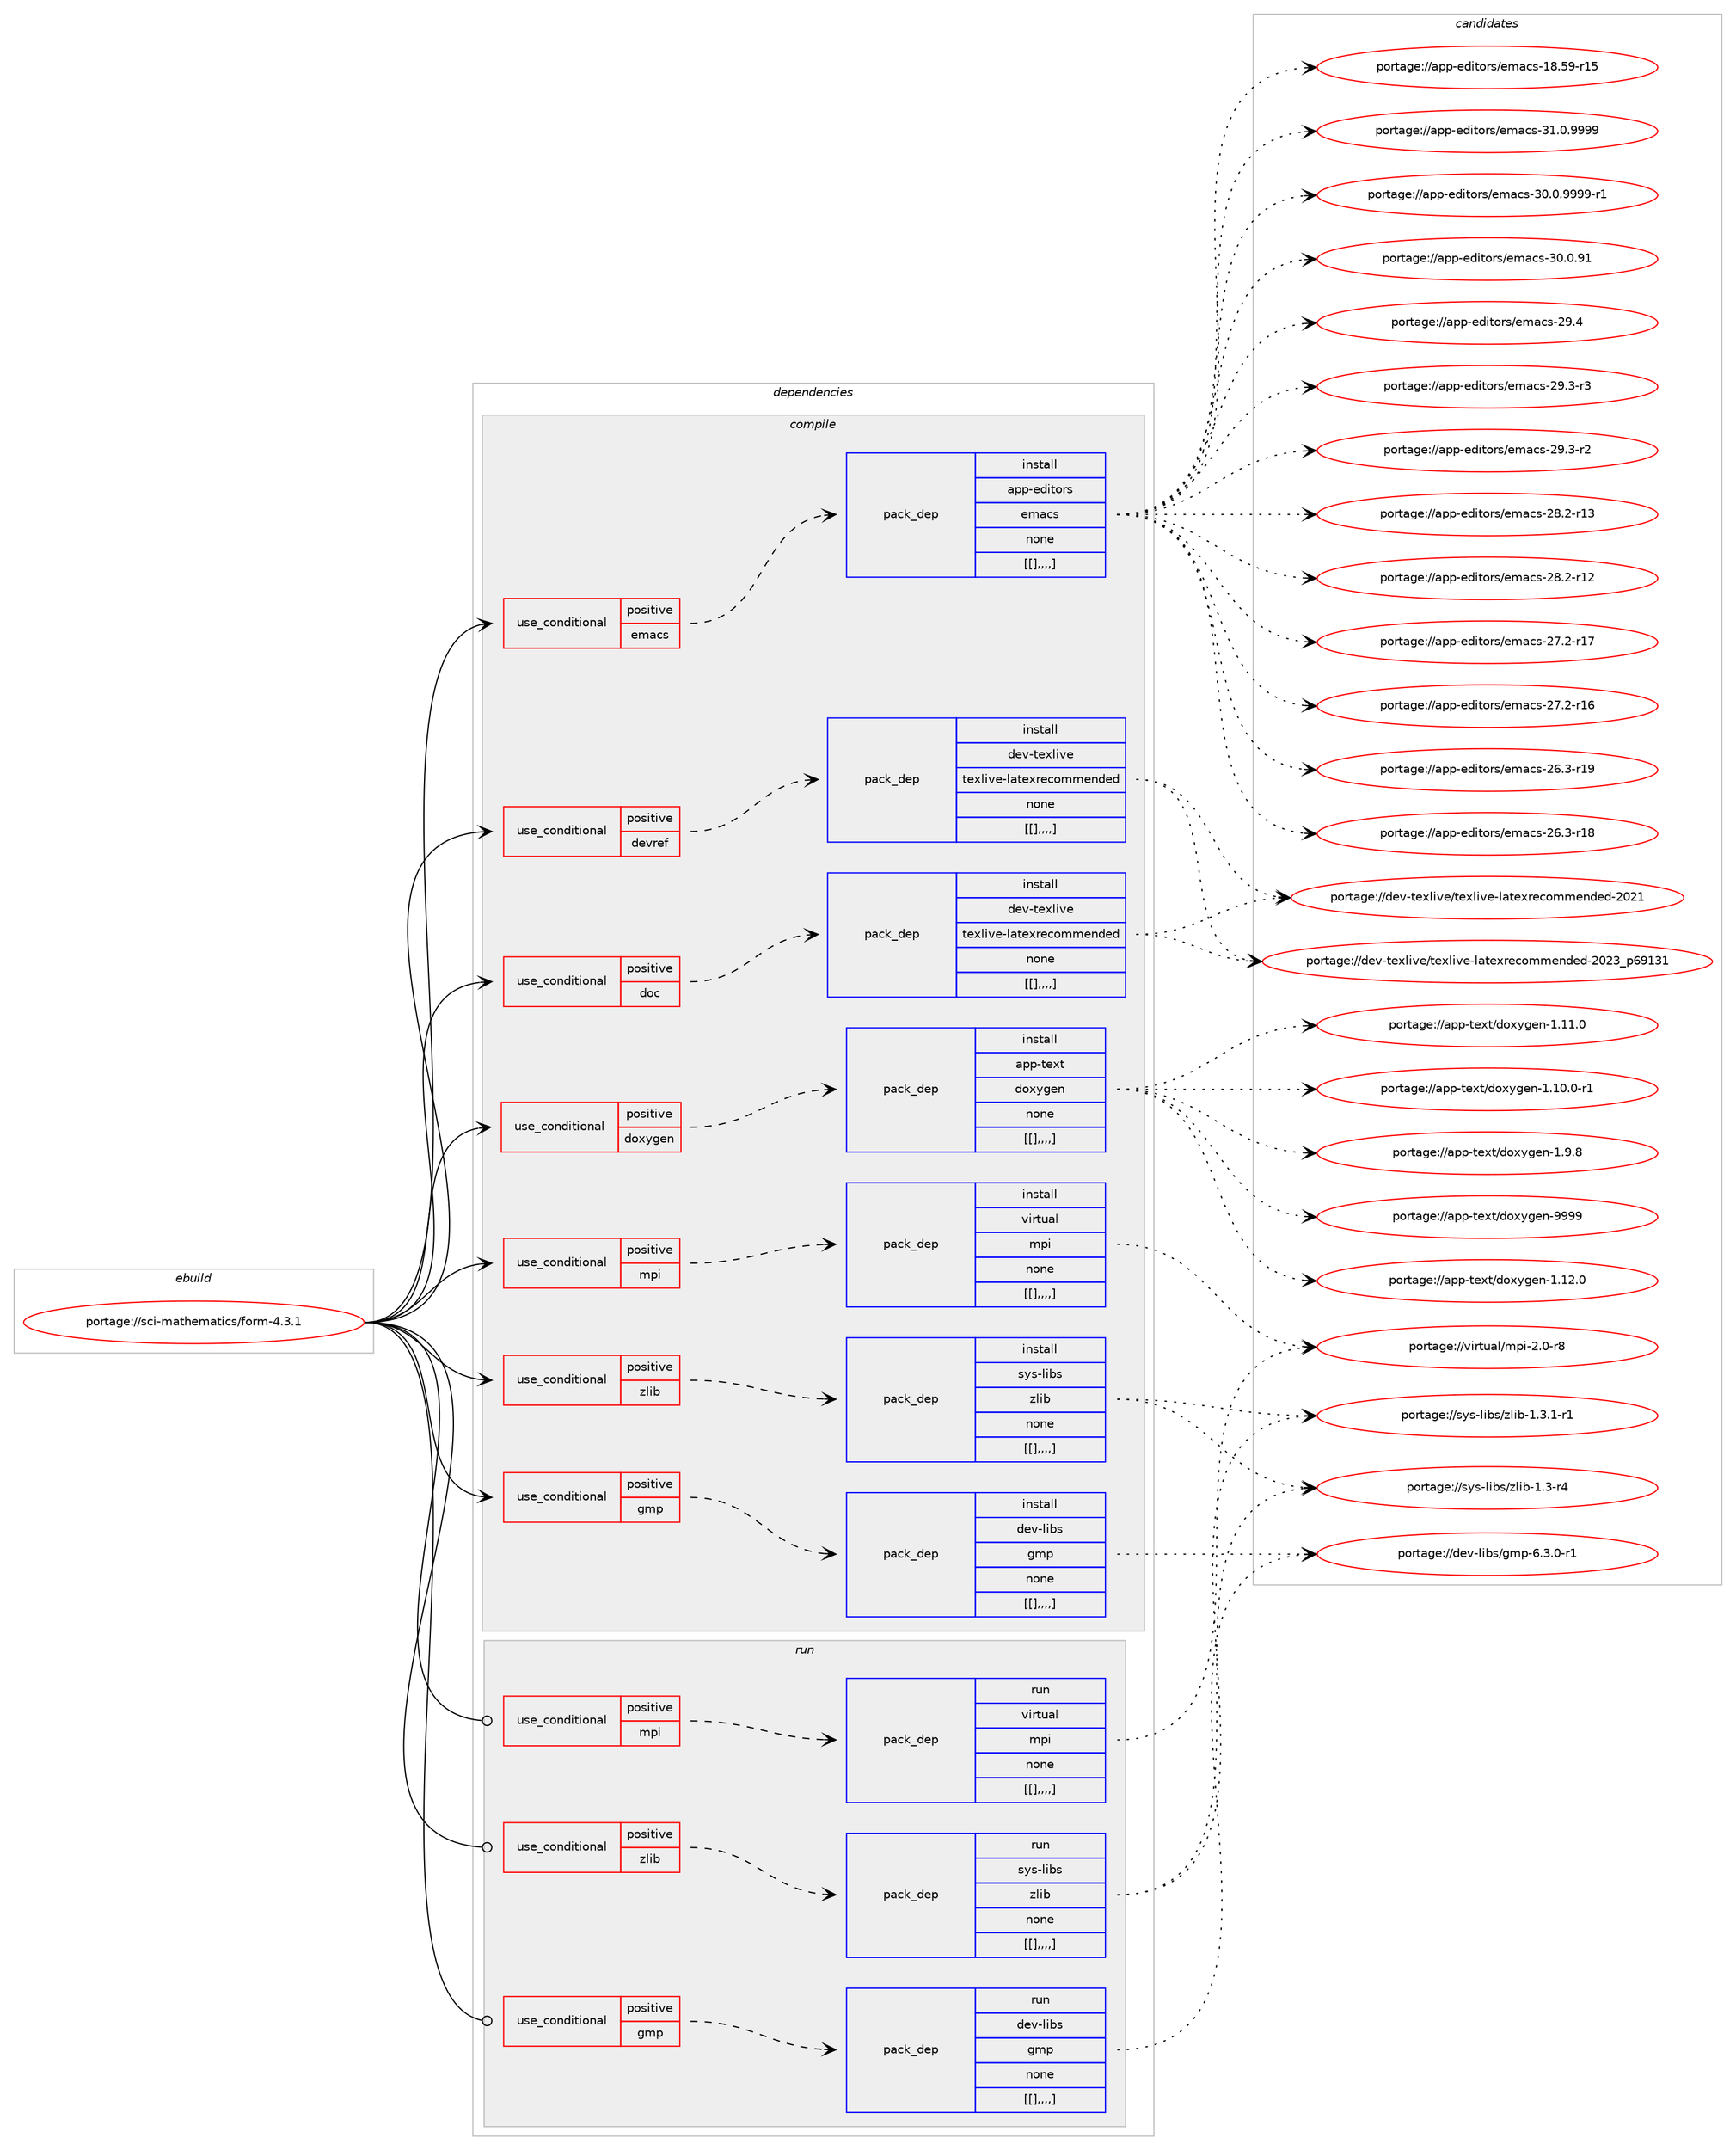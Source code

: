 digraph prolog {

# *************
# Graph options
# *************

newrank=true;
concentrate=true;
compound=true;
graph [rankdir=LR,fontname=Helvetica,fontsize=10,ranksep=1.5];#, ranksep=2.5, nodesep=0.2];
edge  [arrowhead=vee];
node  [fontname=Helvetica,fontsize=10];

# **********
# The ebuild
# **********

subgraph cluster_leftcol {
color=gray;
label=<<i>ebuild</i>>;
id [label="portage://sci-mathematics/form-4.3.1", color=red, width=4, href="../sci-mathematics/form-4.3.1.svg"];
}

# ****************
# The dependencies
# ****************

subgraph cluster_midcol {
color=gray;
label=<<i>dependencies</i>>;
subgraph cluster_compile {
fillcolor="#eeeeee";
style=filled;
label=<<i>compile</i>>;
subgraph cond112117 {
dependency423949 [label=<<TABLE BORDER="0" CELLBORDER="1" CELLSPACING="0" CELLPADDING="4"><TR><TD ROWSPAN="3" CELLPADDING="10">use_conditional</TD></TR><TR><TD>positive</TD></TR><TR><TD>devref</TD></TR></TABLE>>, shape=none, color=red];
subgraph pack308822 {
dependency423950 [label=<<TABLE BORDER="0" CELLBORDER="1" CELLSPACING="0" CELLPADDING="4" WIDTH="220"><TR><TD ROWSPAN="6" CELLPADDING="30">pack_dep</TD></TR><TR><TD WIDTH="110">install</TD></TR><TR><TD>dev-texlive</TD></TR><TR><TD>texlive-latexrecommended</TD></TR><TR><TD>none</TD></TR><TR><TD>[[],,,,]</TD></TR></TABLE>>, shape=none, color=blue];
}
dependency423949:e -> dependency423950:w [weight=20,style="dashed",arrowhead="vee"];
}
id:e -> dependency423949:w [weight=20,style="solid",arrowhead="vee"];
subgraph cond112118 {
dependency423951 [label=<<TABLE BORDER="0" CELLBORDER="1" CELLSPACING="0" CELLPADDING="4"><TR><TD ROWSPAN="3" CELLPADDING="10">use_conditional</TD></TR><TR><TD>positive</TD></TR><TR><TD>doc</TD></TR></TABLE>>, shape=none, color=red];
subgraph pack308823 {
dependency423952 [label=<<TABLE BORDER="0" CELLBORDER="1" CELLSPACING="0" CELLPADDING="4" WIDTH="220"><TR><TD ROWSPAN="6" CELLPADDING="30">pack_dep</TD></TR><TR><TD WIDTH="110">install</TD></TR><TR><TD>dev-texlive</TD></TR><TR><TD>texlive-latexrecommended</TD></TR><TR><TD>none</TD></TR><TR><TD>[[],,,,]</TD></TR></TABLE>>, shape=none, color=blue];
}
dependency423951:e -> dependency423952:w [weight=20,style="dashed",arrowhead="vee"];
}
id:e -> dependency423951:w [weight=20,style="solid",arrowhead="vee"];
subgraph cond112119 {
dependency423953 [label=<<TABLE BORDER="0" CELLBORDER="1" CELLSPACING="0" CELLPADDING="4"><TR><TD ROWSPAN="3" CELLPADDING="10">use_conditional</TD></TR><TR><TD>positive</TD></TR><TR><TD>doxygen</TD></TR></TABLE>>, shape=none, color=red];
subgraph pack308824 {
dependency423954 [label=<<TABLE BORDER="0" CELLBORDER="1" CELLSPACING="0" CELLPADDING="4" WIDTH="220"><TR><TD ROWSPAN="6" CELLPADDING="30">pack_dep</TD></TR><TR><TD WIDTH="110">install</TD></TR><TR><TD>app-text</TD></TR><TR><TD>doxygen</TD></TR><TR><TD>none</TD></TR><TR><TD>[[],,,,]</TD></TR></TABLE>>, shape=none, color=blue];
}
dependency423953:e -> dependency423954:w [weight=20,style="dashed",arrowhead="vee"];
}
id:e -> dependency423953:w [weight=20,style="solid",arrowhead="vee"];
subgraph cond112120 {
dependency423955 [label=<<TABLE BORDER="0" CELLBORDER="1" CELLSPACING="0" CELLPADDING="4"><TR><TD ROWSPAN="3" CELLPADDING="10">use_conditional</TD></TR><TR><TD>positive</TD></TR><TR><TD>emacs</TD></TR></TABLE>>, shape=none, color=red];
subgraph pack308825 {
dependency423956 [label=<<TABLE BORDER="0" CELLBORDER="1" CELLSPACING="0" CELLPADDING="4" WIDTH="220"><TR><TD ROWSPAN="6" CELLPADDING="30">pack_dep</TD></TR><TR><TD WIDTH="110">install</TD></TR><TR><TD>app-editors</TD></TR><TR><TD>emacs</TD></TR><TR><TD>none</TD></TR><TR><TD>[[],,,,]</TD></TR></TABLE>>, shape=none, color=blue];
}
dependency423955:e -> dependency423956:w [weight=20,style="dashed",arrowhead="vee"];
}
id:e -> dependency423955:w [weight=20,style="solid",arrowhead="vee"];
subgraph cond112121 {
dependency423957 [label=<<TABLE BORDER="0" CELLBORDER="1" CELLSPACING="0" CELLPADDING="4"><TR><TD ROWSPAN="3" CELLPADDING="10">use_conditional</TD></TR><TR><TD>positive</TD></TR><TR><TD>gmp</TD></TR></TABLE>>, shape=none, color=red];
subgraph pack308826 {
dependency423958 [label=<<TABLE BORDER="0" CELLBORDER="1" CELLSPACING="0" CELLPADDING="4" WIDTH="220"><TR><TD ROWSPAN="6" CELLPADDING="30">pack_dep</TD></TR><TR><TD WIDTH="110">install</TD></TR><TR><TD>dev-libs</TD></TR><TR><TD>gmp</TD></TR><TR><TD>none</TD></TR><TR><TD>[[],,,,]</TD></TR></TABLE>>, shape=none, color=blue];
}
dependency423957:e -> dependency423958:w [weight=20,style="dashed",arrowhead="vee"];
}
id:e -> dependency423957:w [weight=20,style="solid",arrowhead="vee"];
subgraph cond112122 {
dependency423959 [label=<<TABLE BORDER="0" CELLBORDER="1" CELLSPACING="0" CELLPADDING="4"><TR><TD ROWSPAN="3" CELLPADDING="10">use_conditional</TD></TR><TR><TD>positive</TD></TR><TR><TD>mpi</TD></TR></TABLE>>, shape=none, color=red];
subgraph pack308827 {
dependency423960 [label=<<TABLE BORDER="0" CELLBORDER="1" CELLSPACING="0" CELLPADDING="4" WIDTH="220"><TR><TD ROWSPAN="6" CELLPADDING="30">pack_dep</TD></TR><TR><TD WIDTH="110">install</TD></TR><TR><TD>virtual</TD></TR><TR><TD>mpi</TD></TR><TR><TD>none</TD></TR><TR><TD>[[],,,,]</TD></TR></TABLE>>, shape=none, color=blue];
}
dependency423959:e -> dependency423960:w [weight=20,style="dashed",arrowhead="vee"];
}
id:e -> dependency423959:w [weight=20,style="solid",arrowhead="vee"];
subgraph cond112123 {
dependency423961 [label=<<TABLE BORDER="0" CELLBORDER="1" CELLSPACING="0" CELLPADDING="4"><TR><TD ROWSPAN="3" CELLPADDING="10">use_conditional</TD></TR><TR><TD>positive</TD></TR><TR><TD>zlib</TD></TR></TABLE>>, shape=none, color=red];
subgraph pack308828 {
dependency423962 [label=<<TABLE BORDER="0" CELLBORDER="1" CELLSPACING="0" CELLPADDING="4" WIDTH="220"><TR><TD ROWSPAN="6" CELLPADDING="30">pack_dep</TD></TR><TR><TD WIDTH="110">install</TD></TR><TR><TD>sys-libs</TD></TR><TR><TD>zlib</TD></TR><TR><TD>none</TD></TR><TR><TD>[[],,,,]</TD></TR></TABLE>>, shape=none, color=blue];
}
dependency423961:e -> dependency423962:w [weight=20,style="dashed",arrowhead="vee"];
}
id:e -> dependency423961:w [weight=20,style="solid",arrowhead="vee"];
}
subgraph cluster_compileandrun {
fillcolor="#eeeeee";
style=filled;
label=<<i>compile and run</i>>;
}
subgraph cluster_run {
fillcolor="#eeeeee";
style=filled;
label=<<i>run</i>>;
subgraph cond112124 {
dependency423963 [label=<<TABLE BORDER="0" CELLBORDER="1" CELLSPACING="0" CELLPADDING="4"><TR><TD ROWSPAN="3" CELLPADDING="10">use_conditional</TD></TR><TR><TD>positive</TD></TR><TR><TD>gmp</TD></TR></TABLE>>, shape=none, color=red];
subgraph pack308829 {
dependency423964 [label=<<TABLE BORDER="0" CELLBORDER="1" CELLSPACING="0" CELLPADDING="4" WIDTH="220"><TR><TD ROWSPAN="6" CELLPADDING="30">pack_dep</TD></TR><TR><TD WIDTH="110">run</TD></TR><TR><TD>dev-libs</TD></TR><TR><TD>gmp</TD></TR><TR><TD>none</TD></TR><TR><TD>[[],,,,]</TD></TR></TABLE>>, shape=none, color=blue];
}
dependency423963:e -> dependency423964:w [weight=20,style="dashed",arrowhead="vee"];
}
id:e -> dependency423963:w [weight=20,style="solid",arrowhead="odot"];
subgraph cond112125 {
dependency423965 [label=<<TABLE BORDER="0" CELLBORDER="1" CELLSPACING="0" CELLPADDING="4"><TR><TD ROWSPAN="3" CELLPADDING="10">use_conditional</TD></TR><TR><TD>positive</TD></TR><TR><TD>mpi</TD></TR></TABLE>>, shape=none, color=red];
subgraph pack308830 {
dependency423966 [label=<<TABLE BORDER="0" CELLBORDER="1" CELLSPACING="0" CELLPADDING="4" WIDTH="220"><TR><TD ROWSPAN="6" CELLPADDING="30">pack_dep</TD></TR><TR><TD WIDTH="110">run</TD></TR><TR><TD>virtual</TD></TR><TR><TD>mpi</TD></TR><TR><TD>none</TD></TR><TR><TD>[[],,,,]</TD></TR></TABLE>>, shape=none, color=blue];
}
dependency423965:e -> dependency423966:w [weight=20,style="dashed",arrowhead="vee"];
}
id:e -> dependency423965:w [weight=20,style="solid",arrowhead="odot"];
subgraph cond112126 {
dependency423967 [label=<<TABLE BORDER="0" CELLBORDER="1" CELLSPACING="0" CELLPADDING="4"><TR><TD ROWSPAN="3" CELLPADDING="10">use_conditional</TD></TR><TR><TD>positive</TD></TR><TR><TD>zlib</TD></TR></TABLE>>, shape=none, color=red];
subgraph pack308831 {
dependency423968 [label=<<TABLE BORDER="0" CELLBORDER="1" CELLSPACING="0" CELLPADDING="4" WIDTH="220"><TR><TD ROWSPAN="6" CELLPADDING="30">pack_dep</TD></TR><TR><TD WIDTH="110">run</TD></TR><TR><TD>sys-libs</TD></TR><TR><TD>zlib</TD></TR><TR><TD>none</TD></TR><TR><TD>[[],,,,]</TD></TR></TABLE>>, shape=none, color=blue];
}
dependency423967:e -> dependency423968:w [weight=20,style="dashed",arrowhead="vee"];
}
id:e -> dependency423967:w [weight=20,style="solid",arrowhead="odot"];
}
}

# **************
# The candidates
# **************

subgraph cluster_choices {
rank=same;
color=gray;
label=<<i>candidates</i>>;

subgraph choice308822 {
color=black;
nodesep=1;
choice10010111845116101120108105118101471161011201081051181014510897116101120114101991111091091011101001011004550485051951125457495149 [label="portage://dev-texlive/texlive-latexrecommended-2023_p69131", color=red, width=4,href="../dev-texlive/texlive-latexrecommended-2023_p69131.svg"];
choice10010111845116101120108105118101471161011201081051181014510897116101120114101991111091091011101001011004550485049 [label="portage://dev-texlive/texlive-latexrecommended-2021", color=red, width=4,href="../dev-texlive/texlive-latexrecommended-2021.svg"];
dependency423950:e -> choice10010111845116101120108105118101471161011201081051181014510897116101120114101991111091091011101001011004550485051951125457495149:w [style=dotted,weight="100"];
dependency423950:e -> choice10010111845116101120108105118101471161011201081051181014510897116101120114101991111091091011101001011004550485049:w [style=dotted,weight="100"];
}
subgraph choice308823 {
color=black;
nodesep=1;
choice10010111845116101120108105118101471161011201081051181014510897116101120114101991111091091011101001011004550485051951125457495149 [label="portage://dev-texlive/texlive-latexrecommended-2023_p69131", color=red, width=4,href="../dev-texlive/texlive-latexrecommended-2023_p69131.svg"];
choice10010111845116101120108105118101471161011201081051181014510897116101120114101991111091091011101001011004550485049 [label="portage://dev-texlive/texlive-latexrecommended-2021", color=red, width=4,href="../dev-texlive/texlive-latexrecommended-2021.svg"];
dependency423952:e -> choice10010111845116101120108105118101471161011201081051181014510897116101120114101991111091091011101001011004550485051951125457495149:w [style=dotted,weight="100"];
dependency423952:e -> choice10010111845116101120108105118101471161011201081051181014510897116101120114101991111091091011101001011004550485049:w [style=dotted,weight="100"];
}
subgraph choice308824 {
color=black;
nodesep=1;
choice9711211245116101120116471001111201211031011104557575757 [label="portage://app-text/doxygen-9999", color=red, width=4,href="../app-text/doxygen-9999.svg"];
choice97112112451161011201164710011112012110310111045494649504648 [label="portage://app-text/doxygen-1.12.0", color=red, width=4,href="../app-text/doxygen-1.12.0.svg"];
choice97112112451161011201164710011112012110310111045494649494648 [label="portage://app-text/doxygen-1.11.0", color=red, width=4,href="../app-text/doxygen-1.11.0.svg"];
choice971121124511610112011647100111120121103101110454946494846484511449 [label="portage://app-text/doxygen-1.10.0-r1", color=red, width=4,href="../app-text/doxygen-1.10.0-r1.svg"];
choice971121124511610112011647100111120121103101110454946574656 [label="portage://app-text/doxygen-1.9.8", color=red, width=4,href="../app-text/doxygen-1.9.8.svg"];
dependency423954:e -> choice9711211245116101120116471001111201211031011104557575757:w [style=dotted,weight="100"];
dependency423954:e -> choice97112112451161011201164710011112012110310111045494649504648:w [style=dotted,weight="100"];
dependency423954:e -> choice97112112451161011201164710011112012110310111045494649494648:w [style=dotted,weight="100"];
dependency423954:e -> choice971121124511610112011647100111120121103101110454946494846484511449:w [style=dotted,weight="100"];
dependency423954:e -> choice971121124511610112011647100111120121103101110454946574656:w [style=dotted,weight="100"];
}
subgraph choice308825 {
color=black;
nodesep=1;
choice971121124510110010511611111411547101109979911545514946484657575757 [label="portage://app-editors/emacs-31.0.9999", color=red, width=4,href="../app-editors/emacs-31.0.9999.svg"];
choice9711211245101100105116111114115471011099799115455148464846575757574511449 [label="portage://app-editors/emacs-30.0.9999-r1", color=red, width=4,href="../app-editors/emacs-30.0.9999-r1.svg"];
choice97112112451011001051161111141154710110997991154551484648465749 [label="portage://app-editors/emacs-30.0.91", color=red, width=4,href="../app-editors/emacs-30.0.91.svg"];
choice97112112451011001051161111141154710110997991154550574652 [label="portage://app-editors/emacs-29.4", color=red, width=4,href="../app-editors/emacs-29.4.svg"];
choice971121124510110010511611111411547101109979911545505746514511451 [label="portage://app-editors/emacs-29.3-r3", color=red, width=4,href="../app-editors/emacs-29.3-r3.svg"];
choice971121124510110010511611111411547101109979911545505746514511450 [label="portage://app-editors/emacs-29.3-r2", color=red, width=4,href="../app-editors/emacs-29.3-r2.svg"];
choice97112112451011001051161111141154710110997991154550564650451144951 [label="portage://app-editors/emacs-28.2-r13", color=red, width=4,href="../app-editors/emacs-28.2-r13.svg"];
choice97112112451011001051161111141154710110997991154550564650451144950 [label="portage://app-editors/emacs-28.2-r12", color=red, width=4,href="../app-editors/emacs-28.2-r12.svg"];
choice97112112451011001051161111141154710110997991154550554650451144955 [label="portage://app-editors/emacs-27.2-r17", color=red, width=4,href="../app-editors/emacs-27.2-r17.svg"];
choice97112112451011001051161111141154710110997991154550554650451144954 [label="portage://app-editors/emacs-27.2-r16", color=red, width=4,href="../app-editors/emacs-27.2-r16.svg"];
choice97112112451011001051161111141154710110997991154550544651451144957 [label="portage://app-editors/emacs-26.3-r19", color=red, width=4,href="../app-editors/emacs-26.3-r19.svg"];
choice97112112451011001051161111141154710110997991154550544651451144956 [label="portage://app-editors/emacs-26.3-r18", color=red, width=4,href="../app-editors/emacs-26.3-r18.svg"];
choice9711211245101100105116111114115471011099799115454956465357451144953 [label="portage://app-editors/emacs-18.59-r15", color=red, width=4,href="../app-editors/emacs-18.59-r15.svg"];
dependency423956:e -> choice971121124510110010511611111411547101109979911545514946484657575757:w [style=dotted,weight="100"];
dependency423956:e -> choice9711211245101100105116111114115471011099799115455148464846575757574511449:w [style=dotted,weight="100"];
dependency423956:e -> choice97112112451011001051161111141154710110997991154551484648465749:w [style=dotted,weight="100"];
dependency423956:e -> choice97112112451011001051161111141154710110997991154550574652:w [style=dotted,weight="100"];
dependency423956:e -> choice971121124510110010511611111411547101109979911545505746514511451:w [style=dotted,weight="100"];
dependency423956:e -> choice971121124510110010511611111411547101109979911545505746514511450:w [style=dotted,weight="100"];
dependency423956:e -> choice97112112451011001051161111141154710110997991154550564650451144951:w [style=dotted,weight="100"];
dependency423956:e -> choice97112112451011001051161111141154710110997991154550564650451144950:w [style=dotted,weight="100"];
dependency423956:e -> choice97112112451011001051161111141154710110997991154550554650451144955:w [style=dotted,weight="100"];
dependency423956:e -> choice97112112451011001051161111141154710110997991154550554650451144954:w [style=dotted,weight="100"];
dependency423956:e -> choice97112112451011001051161111141154710110997991154550544651451144957:w [style=dotted,weight="100"];
dependency423956:e -> choice97112112451011001051161111141154710110997991154550544651451144956:w [style=dotted,weight="100"];
dependency423956:e -> choice9711211245101100105116111114115471011099799115454956465357451144953:w [style=dotted,weight="100"];
}
subgraph choice308826 {
color=black;
nodesep=1;
choice1001011184510810598115471031091124554465146484511449 [label="portage://dev-libs/gmp-6.3.0-r1", color=red, width=4,href="../dev-libs/gmp-6.3.0-r1.svg"];
dependency423958:e -> choice1001011184510810598115471031091124554465146484511449:w [style=dotted,weight="100"];
}
subgraph choice308827 {
color=black;
nodesep=1;
choice1181051141161179710847109112105455046484511456 [label="portage://virtual/mpi-2.0-r8", color=red, width=4,href="../virtual/mpi-2.0-r8.svg"];
dependency423960:e -> choice1181051141161179710847109112105455046484511456:w [style=dotted,weight="100"];
}
subgraph choice308828 {
color=black;
nodesep=1;
choice115121115451081059811547122108105984549465146494511449 [label="portage://sys-libs/zlib-1.3.1-r1", color=red, width=4,href="../sys-libs/zlib-1.3.1-r1.svg"];
choice11512111545108105981154712210810598454946514511452 [label="portage://sys-libs/zlib-1.3-r4", color=red, width=4,href="../sys-libs/zlib-1.3-r4.svg"];
dependency423962:e -> choice115121115451081059811547122108105984549465146494511449:w [style=dotted,weight="100"];
dependency423962:e -> choice11512111545108105981154712210810598454946514511452:w [style=dotted,weight="100"];
}
subgraph choice308829 {
color=black;
nodesep=1;
choice1001011184510810598115471031091124554465146484511449 [label="portage://dev-libs/gmp-6.3.0-r1", color=red, width=4,href="../dev-libs/gmp-6.3.0-r1.svg"];
dependency423964:e -> choice1001011184510810598115471031091124554465146484511449:w [style=dotted,weight="100"];
}
subgraph choice308830 {
color=black;
nodesep=1;
choice1181051141161179710847109112105455046484511456 [label="portage://virtual/mpi-2.0-r8", color=red, width=4,href="../virtual/mpi-2.0-r8.svg"];
dependency423966:e -> choice1181051141161179710847109112105455046484511456:w [style=dotted,weight="100"];
}
subgraph choice308831 {
color=black;
nodesep=1;
choice115121115451081059811547122108105984549465146494511449 [label="portage://sys-libs/zlib-1.3.1-r1", color=red, width=4,href="../sys-libs/zlib-1.3.1-r1.svg"];
choice11512111545108105981154712210810598454946514511452 [label="portage://sys-libs/zlib-1.3-r4", color=red, width=4,href="../sys-libs/zlib-1.3-r4.svg"];
dependency423968:e -> choice115121115451081059811547122108105984549465146494511449:w [style=dotted,weight="100"];
dependency423968:e -> choice11512111545108105981154712210810598454946514511452:w [style=dotted,weight="100"];
}
}

}
